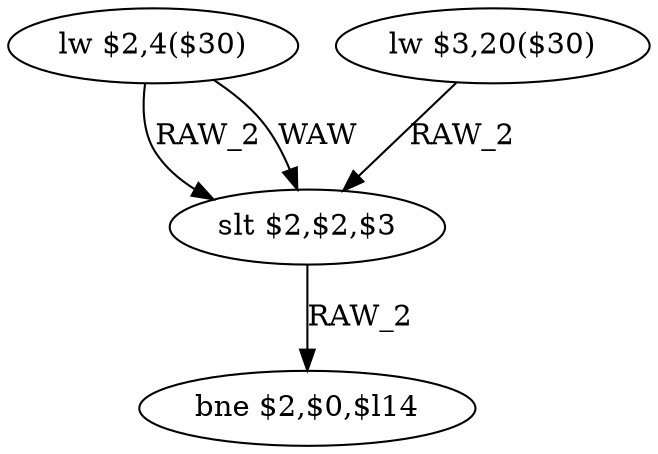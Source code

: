digraph G1 {
node [shape = ellipse];
i0 [label = "lw $2,4($30)"] ;
i0 ->  i2 [label= "RAW_2"];
i0 ->  i2 [label= "WAW"];
i2 [label = "slt $2,$2,$3"] ;
i2 ->  i3 [label= "RAW_2"];
i3 [label = "bne $2,$0,$l14"] ;
i1 [label = "lw $3,20($30)"] ;
i1 ->  i2 [label= "RAW_2"];
}
